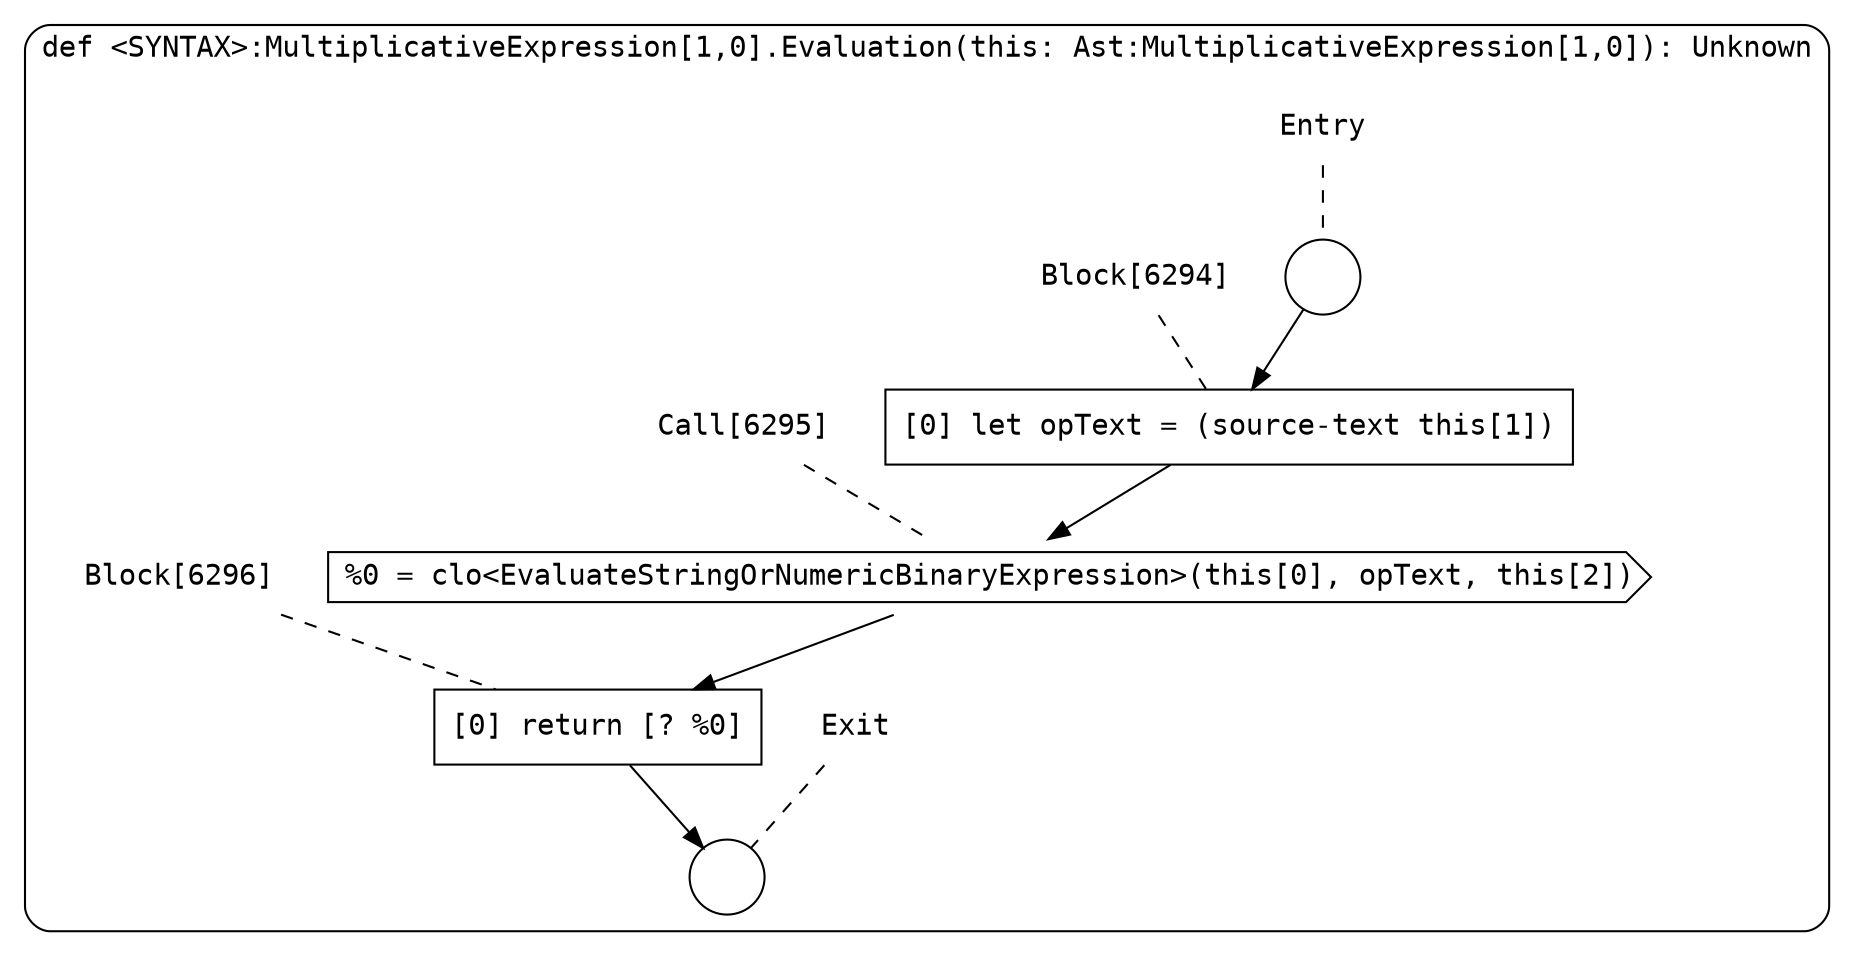digraph {
  graph [fontname = "Consolas"]
  node [fontname = "Consolas"]
  edge [fontname = "Consolas"]
  subgraph cluster1313 {
    label = "def <SYNTAX>:MultiplicativeExpression[1,0].Evaluation(this: Ast:MultiplicativeExpression[1,0]): Unknown"
    style = rounded
    cluster1313_entry_name [shape=none, label=<<font color="black">Entry</font>>]
    cluster1313_entry_name -> cluster1313_entry [arrowhead=none, color="black", style=dashed]
    cluster1313_entry [shape=circle label=" " color="black" fillcolor="white" style=filled]
    cluster1313_entry -> node6294 [color="black"]
    cluster1313_exit_name [shape=none, label=<<font color="black">Exit</font>>]
    cluster1313_exit_name -> cluster1313_exit [arrowhead=none, color="black", style=dashed]
    cluster1313_exit [shape=circle label=" " color="black" fillcolor="white" style=filled]
    node6294_name [shape=none, label=<<font color="black">Block[6294]</font>>]
    node6294_name -> node6294 [arrowhead=none, color="black", style=dashed]
    node6294 [shape=box, label=<<font color="black">[0] let opText = (source-text this[1])<BR ALIGN="LEFT"/></font>> color="black" fillcolor="white", style=filled]
    node6294 -> node6295 [color="black"]
    node6295_name [shape=none, label=<<font color="black">Call[6295]</font>>]
    node6295_name -> node6295 [arrowhead=none, color="black", style=dashed]
    node6295 [shape=cds, label=<<font color="black">%0 = clo&lt;EvaluateStringOrNumericBinaryExpression&gt;(this[0], opText, this[2])</font>> color="black" fillcolor="white", style=filled]
    node6295 -> node6296 [color="black"]
    node6296_name [shape=none, label=<<font color="black">Block[6296]</font>>]
    node6296_name -> node6296 [arrowhead=none, color="black", style=dashed]
    node6296 [shape=box, label=<<font color="black">[0] return [? %0]<BR ALIGN="LEFT"/></font>> color="black" fillcolor="white", style=filled]
    node6296 -> cluster1313_exit [color="black"]
  }
}